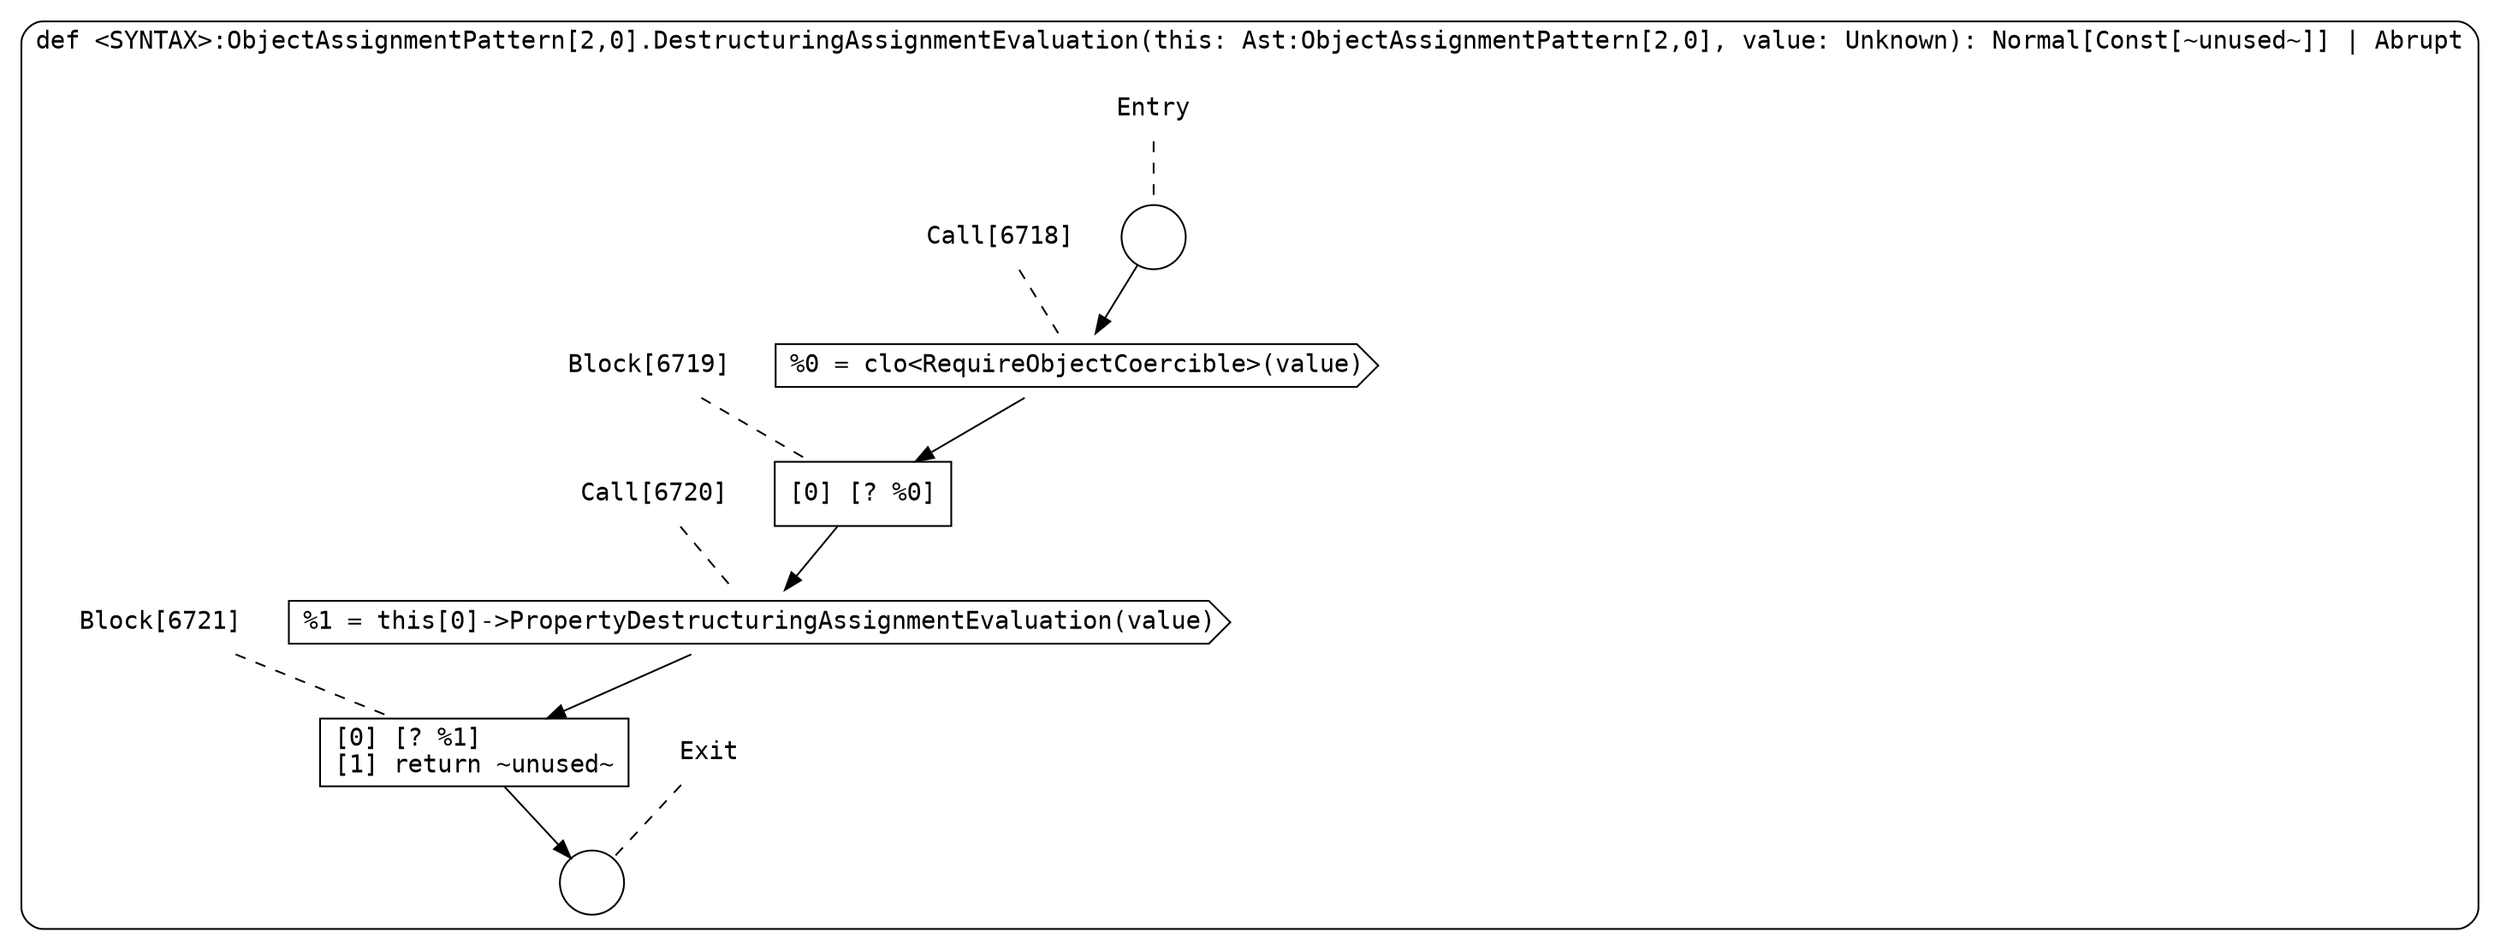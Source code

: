 digraph {
  graph [fontname = "Consolas"]
  node [fontname = "Consolas"]
  edge [fontname = "Consolas"]
  subgraph cluster1346 {
    label = "def <SYNTAX>:ObjectAssignmentPattern[2,0].DestructuringAssignmentEvaluation(this: Ast:ObjectAssignmentPattern[2,0], value: Unknown): Normal[Const[~unused~]] | Abrupt"
    style = rounded
    cluster1346_entry_name [shape=none, label=<<font color="black">Entry</font>>]
    cluster1346_entry_name -> cluster1346_entry [arrowhead=none, color="black", style=dashed]
    cluster1346_entry [shape=circle label=" " color="black" fillcolor="white" style=filled]
    cluster1346_entry -> node6718 [color="black"]
    cluster1346_exit_name [shape=none, label=<<font color="black">Exit</font>>]
    cluster1346_exit_name -> cluster1346_exit [arrowhead=none, color="black", style=dashed]
    cluster1346_exit [shape=circle label=" " color="black" fillcolor="white" style=filled]
    node6718_name [shape=none, label=<<font color="black">Call[6718]</font>>]
    node6718_name -> node6718 [arrowhead=none, color="black", style=dashed]
    node6718 [shape=cds, label=<<font color="black">%0 = clo&lt;RequireObjectCoercible&gt;(value)</font>> color="black" fillcolor="white", style=filled]
    node6718 -> node6719 [color="black"]
    node6719_name [shape=none, label=<<font color="black">Block[6719]</font>>]
    node6719_name -> node6719 [arrowhead=none, color="black", style=dashed]
    node6719 [shape=box, label=<<font color="black">[0] [? %0]<BR ALIGN="LEFT"/></font>> color="black" fillcolor="white", style=filled]
    node6719 -> node6720 [color="black"]
    node6720_name [shape=none, label=<<font color="black">Call[6720]</font>>]
    node6720_name -> node6720 [arrowhead=none, color="black", style=dashed]
    node6720 [shape=cds, label=<<font color="black">%1 = this[0]-&gt;PropertyDestructuringAssignmentEvaluation(value)</font>> color="black" fillcolor="white", style=filled]
    node6720 -> node6721 [color="black"]
    node6721_name [shape=none, label=<<font color="black">Block[6721]</font>>]
    node6721_name -> node6721 [arrowhead=none, color="black", style=dashed]
    node6721 [shape=box, label=<<font color="black">[0] [? %1]<BR ALIGN="LEFT"/>[1] return ~unused~<BR ALIGN="LEFT"/></font>> color="black" fillcolor="white", style=filled]
    node6721 -> cluster1346_exit [color="black"]
  }
}